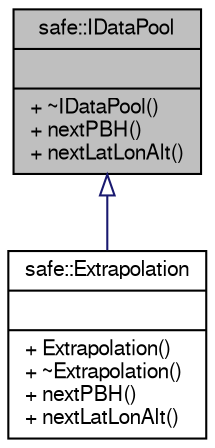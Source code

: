 digraph "safe::IDataPool"
{
  bgcolor="transparent";
  edge [fontname="FreeSans",fontsize="10",labelfontname="FreeSans",labelfontsize="10"];
  node [fontname="FreeSans",fontsize="10",shape=record];
  Node1 [label="{safe::IDataPool\n||+ ~IDataPool()\l+ nextPBH()\l+ nextLatLonAlt()\l}",height=0.2,width=0.4,color="black", fillcolor="grey75", style="filled" fontcolor="black"];
  Node1 -> Node2 [dir="back",color="midnightblue",fontsize="10",style="solid",arrowtail="onormal",fontname="FreeSans"];
  Node2 [label="{safe::Extrapolation\n||+ Extrapolation()\l+ ~Extrapolation()\l+ nextPBH()\l+ nextLatLonAlt()\l}",height=0.2,width=0.4,color="black",URL="$classsafe_1_1Extrapolation.html"];
}
